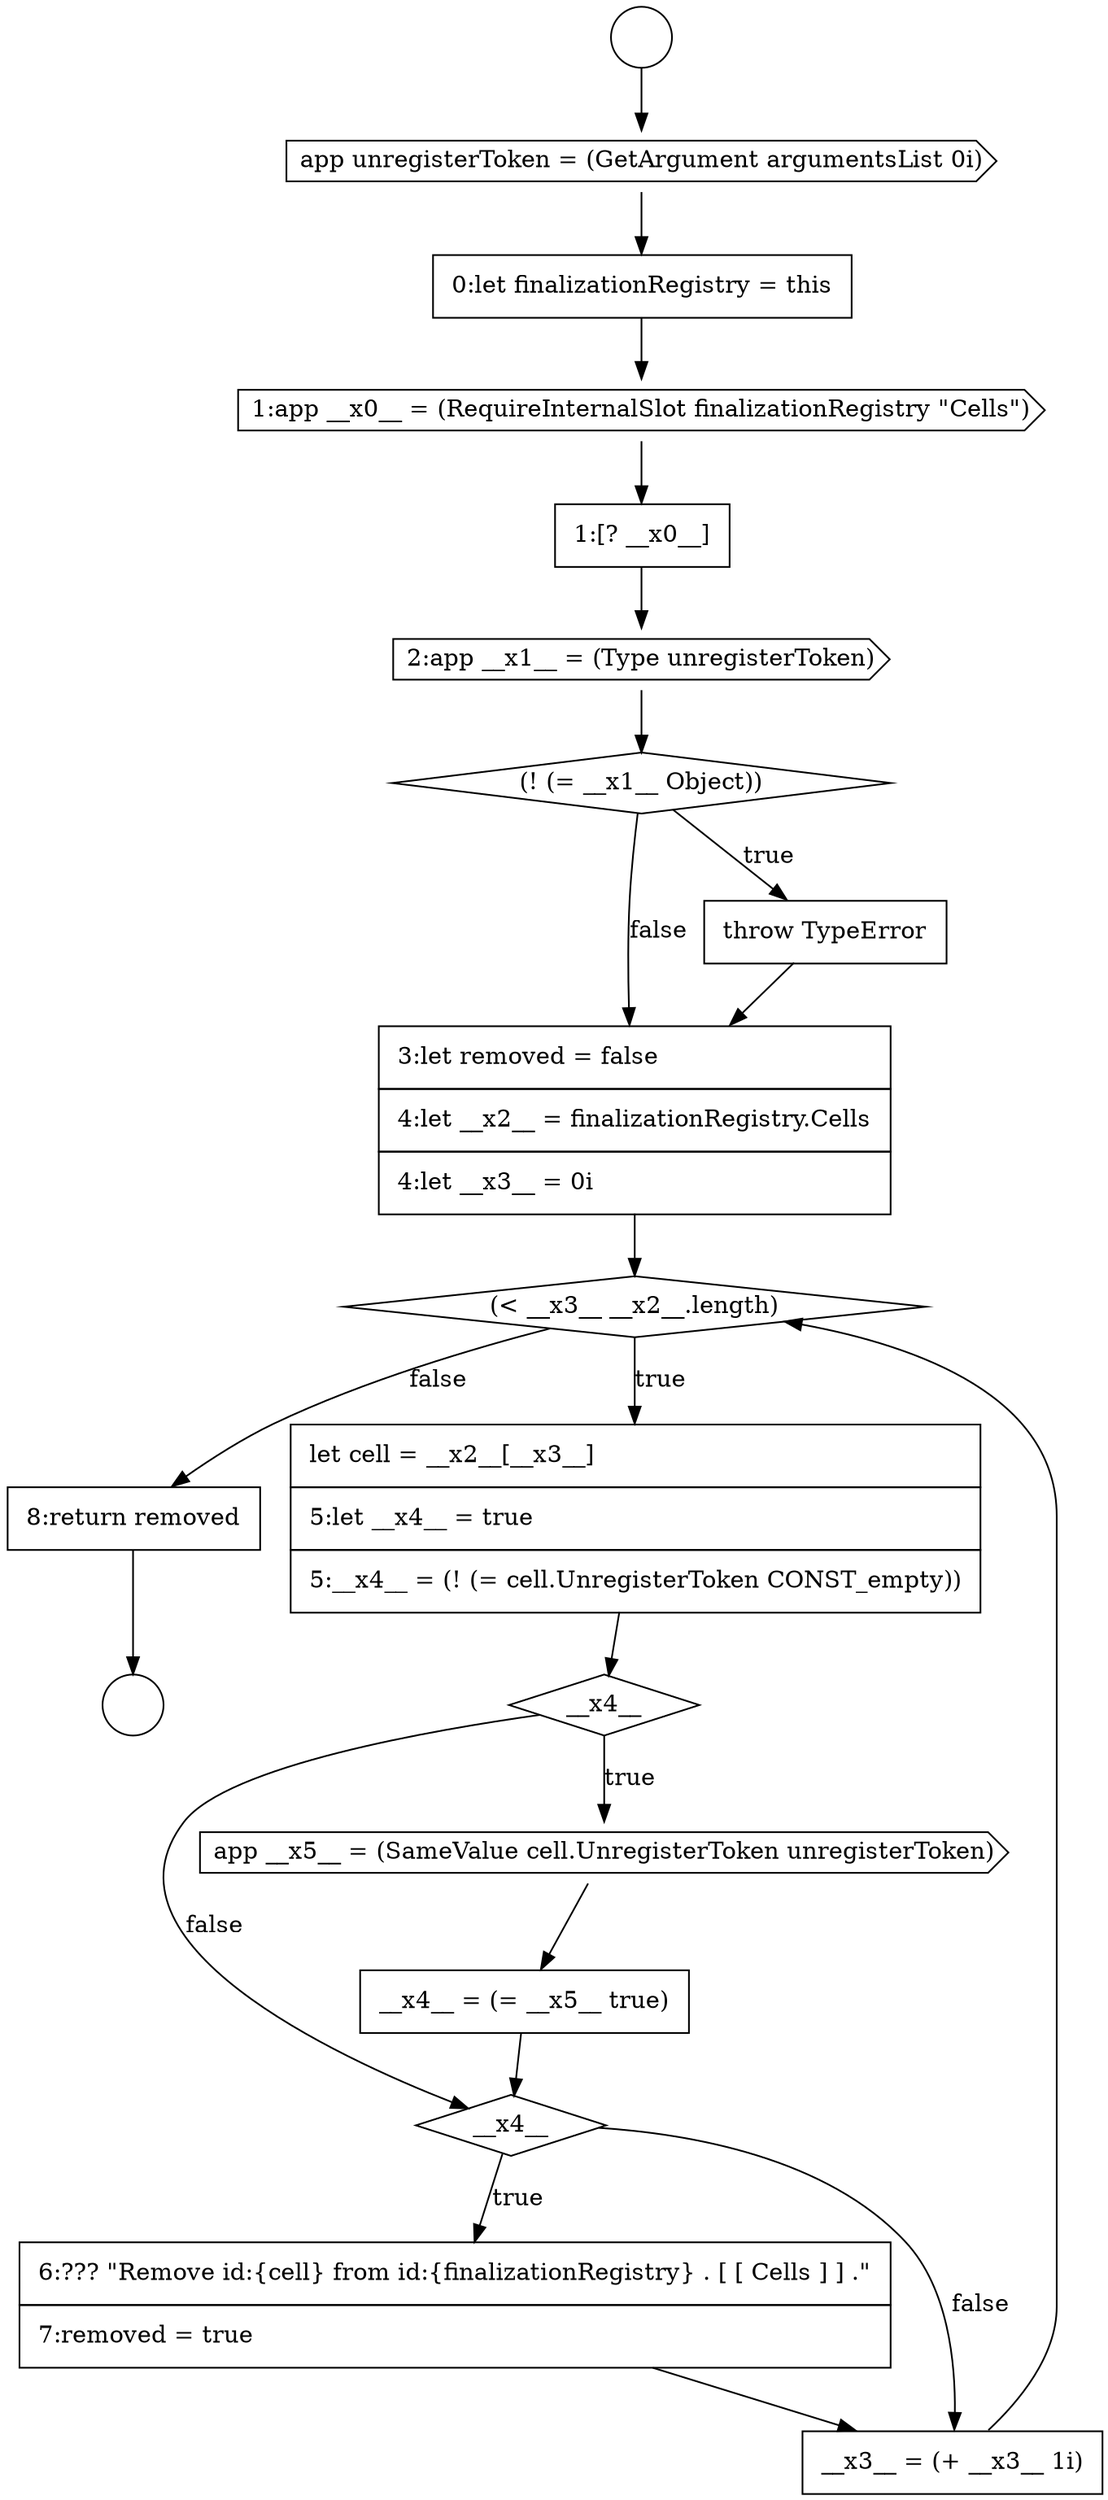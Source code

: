 digraph {
  node18416 [shape=diamond, label=<<font color="black">(&lt; __x3__ __x2__.length)</font>> color="black" fillcolor="white" style=filled]
  node18420 [shape=none, margin=0, label=<<font color="black">
    <table border="0" cellborder="1" cellspacing="0" cellpadding="10">
      <tr><td align="left">__x4__ = (= __x5__ true)</td></tr>
    </table>
  </font>> color="black" fillcolor="white" style=filled]
  node18424 [shape=none, margin=0, label=<<font color="black">
    <table border="0" cellborder="1" cellspacing="0" cellpadding="10">
      <tr><td align="left">8:return removed</td></tr>
    </table>
  </font>> color="black" fillcolor="white" style=filled]
  node18407 [shape=circle label=" " color="black" fillcolor="white" style=filled]
  node18411 [shape=none, margin=0, label=<<font color="black">
    <table border="0" cellborder="1" cellspacing="0" cellpadding="10">
      <tr><td align="left">1:[? __x0__]</td></tr>
    </table>
  </font>> color="black" fillcolor="white" style=filled]
  node18415 [shape=none, margin=0, label=<<font color="black">
    <table border="0" cellborder="1" cellspacing="0" cellpadding="10">
      <tr><td align="left">3:let removed = false</td></tr>
      <tr><td align="left">4:let __x2__ = finalizationRegistry.Cells</td></tr>
      <tr><td align="left">4:let __x3__ = 0i</td></tr>
    </table>
  </font>> color="black" fillcolor="white" style=filled]
  node18418 [shape=diamond, label=<<font color="black">__x4__</font>> color="black" fillcolor="white" style=filled]
  node18414 [shape=none, margin=0, label=<<font color="black">
    <table border="0" cellborder="1" cellspacing="0" cellpadding="10">
      <tr><td align="left">throw TypeError</td></tr>
    </table>
  </font>> color="black" fillcolor="white" style=filled]
  node18422 [shape=none, margin=0, label=<<font color="black">
    <table border="0" cellborder="1" cellspacing="0" cellpadding="10">
      <tr><td align="left">6:??? &quot;Remove id:{cell} from id:{finalizationRegistry} . [ [ Cells ] ] .&quot;</td></tr>
      <tr><td align="left">7:removed = true</td></tr>
    </table>
  </font>> color="black" fillcolor="white" style=filled]
  node18413 [shape=diamond, label=<<font color="black">(! (= __x1__ Object))</font>> color="black" fillcolor="white" style=filled]
  node18409 [shape=none, margin=0, label=<<font color="black">
    <table border="0" cellborder="1" cellspacing="0" cellpadding="10">
      <tr><td align="left">0:let finalizationRegistry = this</td></tr>
    </table>
  </font>> color="black" fillcolor="white" style=filled]
  node18417 [shape=none, margin=0, label=<<font color="black">
    <table border="0" cellborder="1" cellspacing="0" cellpadding="10">
      <tr><td align="left">let cell = __x2__[__x3__]</td></tr>
      <tr><td align="left">5:let __x4__ = true</td></tr>
      <tr><td align="left">5:__x4__ = (! (= cell.UnregisterToken CONST_empty))</td></tr>
    </table>
  </font>> color="black" fillcolor="white" style=filled]
  node18412 [shape=cds, label=<<font color="black">2:app __x1__ = (Type unregisterToken)</font>> color="black" fillcolor="white" style=filled]
  node18421 [shape=diamond, label=<<font color="black">__x4__</font>> color="black" fillcolor="white" style=filled]
  node18408 [shape=cds, label=<<font color="black">app unregisterToken = (GetArgument argumentsList 0i)</font>> color="black" fillcolor="white" style=filled]
  node18419 [shape=cds, label=<<font color="black">app __x5__ = (SameValue cell.UnregisterToken unregisterToken)</font>> color="black" fillcolor="white" style=filled]
  node18410 [shape=cds, label=<<font color="black">1:app __x0__ = (RequireInternalSlot finalizationRegistry &quot;Cells&quot;)</font>> color="black" fillcolor="white" style=filled]
  node18423 [shape=none, margin=0, label=<<font color="black">
    <table border="0" cellborder="1" cellspacing="0" cellpadding="10">
      <tr><td align="left">__x3__ = (+ __x3__ 1i)</td></tr>
    </table>
  </font>> color="black" fillcolor="white" style=filled]
  node18406 [shape=circle label=" " color="black" fillcolor="white" style=filled]
  node18406 -> node18408 [ color="black"]
  node18414 -> node18415 [ color="black"]
  node18420 -> node18421 [ color="black"]
  node18424 -> node18407 [ color="black"]
  node18408 -> node18409 [ color="black"]
  node18412 -> node18413 [ color="black"]
  node18413 -> node18414 [label=<<font color="black">true</font>> color="black"]
  node18413 -> node18415 [label=<<font color="black">false</font>> color="black"]
  node18416 -> node18417 [label=<<font color="black">true</font>> color="black"]
  node18416 -> node18424 [label=<<font color="black">false</font>> color="black"]
  node18419 -> node18420 [ color="black"]
  node18421 -> node18422 [label=<<font color="black">true</font>> color="black"]
  node18421 -> node18423 [label=<<font color="black">false</font>> color="black"]
  node18418 -> node18419 [label=<<font color="black">true</font>> color="black"]
  node18418 -> node18421 [label=<<font color="black">false</font>> color="black"]
  node18411 -> node18412 [ color="black"]
  node18415 -> node18416 [ color="black"]
  node18409 -> node18410 [ color="black"]
  node18423 -> node18416 [ color="black"]
  node18417 -> node18418 [ color="black"]
  node18422 -> node18423 [ color="black"]
  node18410 -> node18411 [ color="black"]
}
